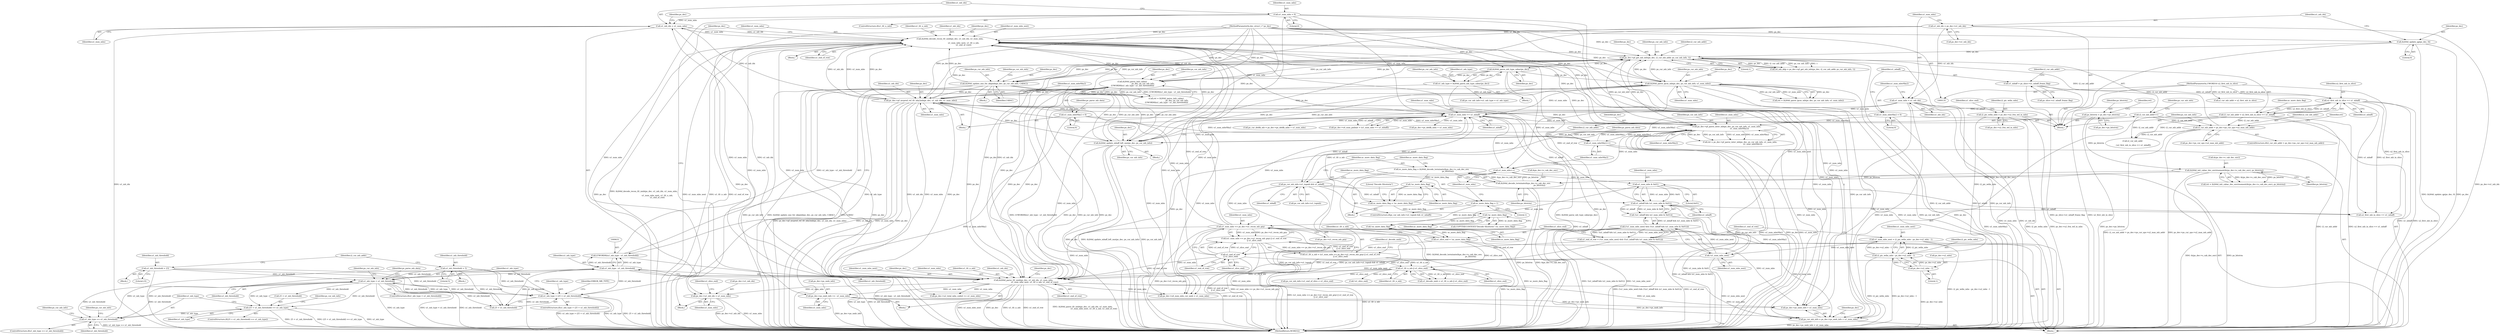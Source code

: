 digraph "0_Android_4a524d3a8ae9aa20c36430008e6bd429443f8f1d_2@pointer" {
"1000804" [label="(Call,ps_dec->u1_mb_idx = u1_num_mbs)"];
"1000798" [label="(Call,u1_num_mbs = 0)"];
"1000784" [label="(Call,ih264d_decode_recon_tfr_nmb(ps_dec, u1_mb_idx, u1_num_mbs,\n\n                                             u1_num_mbs_next, u1_tfr_n_mb,\n                                             u1_end_of_row))"];
"1000589" [label="(Call,ih264d_parse_ipcm_mb(ps_dec, ps_cur_mb_info, u1_num_mbs))"];
"1000503" [label="(Call,ih264d_parse_mb_type_cabac(ps_dec))"];
"1000367" [label="(Call,ps_dec->pf_get_mb_info(ps_dec, i2_cur_mb_addr, ps_cur_mb_info, 1))"];
"1000627" [label="(Call,ih264d_parse_imb_cabac(\n                                    ps_dec, ps_cur_mb_info,\n (UWORD8)(u1_mb_type - u1_mb_threshold)))"];
"1000136" [label="(MethodParameterIn,dec_struct_t * ps_dec)"];
"1000630" [label="(Call,(UWORD8)(u1_mb_type - u1_mb_threshold))"];
"1000632" [label="(Call,u1_mb_type - u1_mb_threshold)"];
"1000607" [label="(Call,u1_mb_type == u1_mb_threshold)"];
"1000574" [label="(Call,(25 + u1_mb_threshold) == u1_mb_type)"];
"1000519" [label="(Call,u1_mb_type < u1_mb_threshold)"];
"1000511" [label="(Call,u1_mb_type > (25 + u1_mb_threshold))"];
"1000501" [label="(Call,u1_mb_type = ih264d_parse_mb_type_cabac(ps_dec))"];
"1000217" [label="(Call,u1_mb_threshold = 23)"];
"1000203" [label="(Call,u1_mb_threshold = 5)"];
"1000476" [label="(Call,ih264d_update_nnz_for_skipmb(ps_dec, ps_cur_mb_info, CABAC))"];
"1000230" [label="(Call,ih264d_update_qp(ps_dec, 0))"];
"1000742" [label="(Call,ps_dec->pf_mvpred_ref_tfr_nby2mb(ps_dec, u1_mb_idx, u1_num_mbs))"];
"1000656" [label="(Call,ih264d_update_mbaff_left_nnz(ps_dec, ps_cur_mb_info))"];
"1000538" [label="(Call,ps_dec->pf_parse_inter_mb(ps_dec, ps_cur_mb_info, u1_num_mbs,\n                                          u1_num_mbsNby2))"];
"1000340" [label="(Call,u1_num_mbs >> u1_mbaff)"];
"1000238" [label="(Call,u1_num_mbs = u1_mb_idx)"];
"1000233" [label="(Call,u1_mb_idx = ps_dec->u1_mb_idx)"];
"1000721" [label="(Call,u1_num_mbs == ps_dec->u1_recon_mb_grp)"];
"1000688" [label="(Call,u1_num_mbs++)"];
"1000711" [label="(Call,u1_num_mbs & 0x01)"];
"1000770" [label="(Call,ih264d_parse_tfr_nmb(ps_dec, u1_mb_idx, u1_num_mbs,\n                                     u1_num_mbs_next, u1_tfr_n_mb, u1_end_of_row))"];
"1000801" [label="(Call,u1_mb_idx = u1_num_mbs)"];
"1000706" [label="(Call,!u1_num_mbs_next)"];
"1000694" [label="(Call,u1_num_mbs_next = i2_pic_wdin_mbs - ps_dec->u2_mbx - 1)"];
"1000696" [label="(Call,i2_pic_wdin_mbs - ps_dec->u2_mbx - 1)"];
"1000149" [label="(Call,i2_pic_wdin_mbs = ps_dec->u2_frm_wd_in_mbs)"];
"1000698" [label="(Call,ps_dec->u2_mbx - 1)"];
"1000731" [label="(Call,u1_tfr_n_mb || u1_slice_end)"];
"1000718" [label="(Call,u1_tfr_n_mb = (u1_num_mbs == ps_dec->u1_recon_mb_grp) || u1_end_of_row\n || u1_slice_end)"];
"1000720" [label="(Call,(u1_num_mbs == ps_dec->u1_recon_mb_grp) || u1_end_of_row\n || u1_slice_end)"];
"1000726" [label="(Call,u1_end_of_row\n || u1_slice_end)"];
"1000703" [label="(Call,u1_end_of_row = (!u1_num_mbs_next) && (!(u1_mbaff && (u1_num_mbs & 0x01))))"];
"1000705" [label="(Call,(!u1_num_mbs_next) && (!(u1_mbaff && (u1_num_mbs & 0x01))))"];
"1000708" [label="(Call,!(u1_mbaff && (u1_num_mbs & 0x01)))"];
"1000709" [label="(Call,u1_mbaff && (u1_num_mbs & 0x01))"];
"1000662" [label="(Call,ps_cur_mb_info->u1_topmb && u1_mbaff)"];
"1000714" [label="(Call,u1_slice_end = !uc_more_data_flag)"];
"1000716" [label="(Call,!uc_more_data_flag)"];
"1000667" [label="(Call,uc_more_data_flag = 1)"];
"1000686" [label="(Call,!uc_more_data_flag)"];
"1000680" [label="(Call,uc_more_data_flag = !uc_more_data_flag)"];
"1000682" [label="(Call,!uc_more_data_flag)"];
"1000672" [label="(Call,uc_more_data_flag = ih264d_decode_terminate(&ps_dec->s_cab_dec_env,\n                                                      ps_bitstrm))"];
"1000674" [label="(Call,ih264d_decode_terminate(&ps_dec->s_cab_dec_env,\n                                                      ps_bitstrm))"];
"1000276" [label="(Call,ih264d_init_cabac_dec_envirnoment(&(ps_dec->s_cab_dec_env), ps_bitstrm))"];
"1000178" [label="(Call,ps_bitstrm = ps_dec->ps_bitstrm)"];
"1000251" [label="(Call,u2_first_mb_in_slice << u1_mbaff)"];
"1000138" [label="(MethodParameterIn,UWORD16 u2_first_mb_in_slice)"];
"1000244" [label="(Call,u1_mbaff = ps_slice->u1_mbaff_frame_flag)"];
"1000746" [label="(Call,u1_num_mbsNby2 = 0)"];
"1000241" [label="(Call,u1_num_mbsNby2 = 0)"];
"1000690" [label="(Call,u1_num_mbsNby2++)"];
"1000307" [label="(Call,i2_cur_mb_addr > ps_dec->ps_cur_sps->u2_max_mb_addr)"];
"1000659" [label="(Call,i2_cur_mb_addr++)"];
"1000249" [label="(Call,i2_cur_mb_addr = u2_first_mb_in_slice << u1_mbaff)"];
"1000319" [label="(Call,ps_cur_mb_info = ps_dec->ps_nmb_info + u1_num_mbs)"];
"1000777" [label="(Call,ps_dec->ps_nmb_info +=  u1_num_mbs)"];
"1000779" [label="(Identifier,ps_dec)"];
"1000742" [label="(Call,ps_dec->pf_mvpred_ref_tfr_nby2mb(ps_dec, u1_mb_idx, u1_num_mbs))"];
"1000693" [label="(Identifier,ps_parse_mb_data)"];
"1000629" [label="(Identifier,ps_cur_mb_info)"];
"1000309" [label="(Call,ps_dec->ps_cur_sps->u2_max_mb_addr)"];
"1000681" [label="(Identifier,uc_more_data_flag)"];
"1000369" [label="(Identifier,i2_cur_mb_addr)"];
"1000255" [label="(Identifier,uc_more_data_flag)"];
"1000541" [label="(Identifier,u1_num_mbs)"];
"1000705" [label="(Call,(!u1_num_mbs_next) && (!(u1_mbaff && (u1_num_mbs & 0x01))))"];
"1000307" [label="(Call,i2_cur_mb_addr > ps_dec->ps_cur_sps->u2_max_mb_addr)"];
"1000277" [label="(Call,&(ps_dec->s_cab_dec_env))"];
"1000178" [label="(Call,ps_bitstrm = ps_dec->ps_bitstrm)"];
"1000246" [label="(Call,ps_slice->u1_mbaff_frame_flag)"];
"1000539" [label="(Identifier,ps_dec)"];
"1000697" [label="(Identifier,i2_pic_wdin_mbs)"];
"1000732" [label="(Identifier,u1_tfr_n_mb)"];
"1000728" [label="(Identifier,u1_slice_end)"];
"1000801" [label="(Call,u1_mb_idx = u1_num_mbs)"];
"1000156" [label="(Identifier,u1_slice_end)"];
"1000326" [label="(Call,ps_dec->u4_num_mbs_cur_nmb = u1_num_mbs)"];
"1000806" [label="(Identifier,ps_dec)"];
"1000709" [label="(Call,u1_mbaff && (u1_num_mbs & 0x01))"];
"1000151" [label="(Call,ps_dec->u2_frm_wd_in_mbs)"];
"1000239" [label="(Identifier,u1_num_mbs)"];
"1000252" [label="(Identifier,u2_first_mb_in_slice)"];
"1000503" [label="(Call,ih264d_parse_mb_type_cabac(ps_dec))"];
"1000745" [label="(Identifier,u1_num_mbs)"];
"1000711" [label="(Call,u1_num_mbs & 0x01)"];
"1000371" [label="(Literal,1)"];
"1000583" [label="(Identifier,ps_cur_mb_info)"];
"1000217" [label="(Call,u1_mb_threshold = 23)"];
"1000689" [label="(Identifier,u1_num_mbs)"];
"1000511" [label="(Call,u1_mb_type > (25 + u1_mb_threshold))"];
"1000702" [label="(Literal,1)"];
"1000139" [label="(Block,)"];
"1000343" [label="(Call,ps_cur_deblk_mb = ps_dec->ps_deblk_mbn + u1_num_mbs)"];
"1000714" [label="(Call,u1_slice_end = !uc_more_data_flag)"];
"1000368" [label="(Identifier,ps_dec)"];
"1000306" [label="(ControlStructure,if(i2_cur_mb_addr > ps_dec->ps_cur_sps->u2_max_mb_addr))"];
"1000774" [label="(Identifier,u1_num_mbs_next)"];
"1000367" [label="(Call,ps_dec->pf_get_mb_info(ps_dec, i2_cur_mb_addr, ps_cur_mb_info, 1))"];
"1000726" [label="(Call,u1_end_of_row\n || u1_slice_end)"];
"1000220" [label="(Call,i2_cur_mb_addr = u2_first_mb_in_slice)"];
"1000655" [label="(Block,)"];
"1000625" [label="(Call,ret = ih264d_parse_imb_cabac(\n                                    ps_dec, ps_cur_mb_info,\n (UWORD8)(u1_mb_type - u1_mb_threshold)))"];
"1000341" [label="(Identifier,u1_num_mbs)"];
"1000274" [label="(Call,ret = ih264d_init_cabac_dec_envirnoment(&(ps_dec->s_cab_dec_env), ps_bitstrm))"];
"1000746" [label="(Call,u1_num_mbsNby2 = 0)"];
"1000296" [label="(Block,)"];
"1000336" [label="(Call,ps_dec->u4_num_pmbair = (u1_num_mbs >> u1_mbaff))"];
"1000249" [label="(Call,i2_cur_mb_addr = u2_first_mb_in_slice << u1_mbaff)"];
"1000243" [label="(Literal,0)"];
"1000778" [label="(Call,ps_dec->ps_nmb_info)"];
"1000707" [label="(Identifier,u1_num_mbs_next)"];
"1000295" [label="(Identifier,u1_slice_end)"];
"1000723" [label="(Call,ps_dec->u1_recon_mb_grp)"];
"1000710" [label="(Identifier,u1_mbaff)"];
"1000685" [label="(Literal,\"Decode Sliceterm\")"];
"1000512" [label="(Identifier,u1_mb_type)"];
"1000632" [label="(Call,u1_mb_type - u1_mb_threshold)"];
"1000526" [label="(Identifier,ps_cur_mb_info)"];
"1000718" [label="(Call,u1_tfr_n_mb = (u1_num_mbs == ps_dec->u1_recon_mb_grp) || u1_end_of_row\n || u1_slice_end)"];
"1000785" [label="(Identifier,ps_dec)"];
"1000483" [label="(Identifier,ps_cur_mb_info)"];
"1000477" [label="(Identifier,ps_dec)"];
"1000628" [label="(Identifier,ps_dec)"];
"1000281" [label="(Identifier,ps_bitstrm)"];
"1000748" [label="(Literal,0)"];
"1000666" [label="(Identifier,u1_mbaff)"];
"1000657" [label="(Identifier,ps_dec)"];
"1000706" [label="(Call,!u1_num_mbs_next)"];
"1000771" [label="(Identifier,ps_dec)"];
"1000240" [label="(Identifier,u1_mb_idx)"];
"1000664" [label="(Identifier,ps_cur_mb_info)"];
"1000478" [label="(Identifier,ps_cur_mb_info)"];
"1000235" [label="(Call,ps_dec->u1_mb_idx)"];
"1000316" [label="(Identifier,ret)"];
"1000518" [label="(ControlStructure,if(u1_mb_type < u1_mb_threshold))"];
"1000536" [label="(Call,ret = ps_dec->pf_parse_inter_mb(ps_dec, ps_cur_mb_info, u1_num_mbs,\n                                          u1_num_mbsNby2))"];
"1000694" [label="(Call,u1_num_mbs_next = i2_pic_wdin_mbs - ps_dec->u2_mbx - 1)"];
"1000519" [label="(Call,u1_mb_type < u1_mb_threshold)"];
"1000231" [label="(Identifier,ps_dec)"];
"1000502" [label="(Identifier,u1_mb_type)"];
"1000520" [label="(Identifier,u1_mb_type)"];
"1000783" [label="(Block,)"];
"1000230" [label="(Call,ih264d_update_qp(ps_dec, 0))"];
"1000729" [label="(Call,u1_decode_nmb = u1_tfr_n_mb || u1_slice_end)"];
"1000587" [label="(Call,ret = ih264d_parse_ipcm_mb(ps_dec, ps_cur_mb_info, u1_num_mbs))"];
"1000784" [label="(Call,ih264d_decode_recon_tfr_nmb(ps_dec, u1_mb_idx, u1_num_mbs,\n\n                                             u1_num_mbs_next, u1_tfr_n_mb,\n                                             u1_end_of_row))"];
"1000613" [label="(Identifier,ps_cur_mb_info)"];
"1000690" [label="(Call,u1_num_mbsNby2++)"];
"1000769" [label="(Block,)"];
"1000696" [label="(Call,i2_pic_wdin_mbs - ps_dec->u2_mbx - 1)"];
"1000276" [label="(Call,ih264d_init_cabac_dec_envirnoment(&(ps_dec->s_cab_dec_env), ps_bitstrm))"];
"1000699" [label="(Call,ps_dec->u2_mbx)"];
"1000716" [label="(Call,!uc_more_data_flag)"];
"1000764" [label="(Block,)"];
"1000773" [label="(Identifier,u1_num_mbs)"];
"1000777" [label="(Call,ps_dec->ps_nmb_info +=  u1_num_mbs)"];
"1000796" [label="(ControlStructure,if(u1_tfr_n_mb))"];
"1000573" [label="(ControlStructure,if((25 + u1_mb_threshold) == u1_mb_type))"];
"1000589" [label="(Call,ih264d_parse_ipcm_mb(ps_dec, ps_cur_mb_info, u1_num_mbs))"];
"1000479" [label="(Identifier,CABAC)"];
"1000808" [label="(Identifier,u1_num_mbs)"];
"1000501" [label="(Call,u1_mb_type = ih264d_parse_mb_type_cabac(ps_dec))"];
"1000218" [label="(Identifier,u1_mb_threshold)"];
"1000731" [label="(Call,u1_tfr_n_mb || u1_slice_end)"];
"1000791" [label="(Call,ps_dec->u2_total_mbs_coded += u1_num_mbs)"];
"1000221" [label="(Identifier,i2_cur_mb_addr)"];
"1000185" [label="(Identifier,ret)"];
"1000805" [label="(Call,ps_dec->u1_mb_idx)"];
"1000658" [label="(Identifier,ps_cur_mb_info)"];
"1000708" [label="(Call,!(u1_mbaff && (u1_num_mbs & 0x01)))"];
"1000691" [label="(Identifier,u1_num_mbsNby2)"];
"1000630" [label="(Call,(UWORD8)(u1_mb_type - u1_mb_threshold))"];
"1000790" [label="(Identifier,u1_end_of_row)"];
"1000803" [label="(Identifier,u1_num_mbs)"];
"1000820" [label="(Call,i2_cur_mb_addr\n\n - (u2_first_mb_in_slice << u1_mbaff))"];
"1000733" [label="(Identifier,u1_slice_end)"];
"1000500" [label="(Block,)"];
"1000668" [label="(Identifier,uc_more_data_flag)"];
"1000205" [label="(Literal,5)"];
"1000193" [label="(Block,)"];
"1000591" [label="(Identifier,ps_cur_mb_info)"];
"1000574" [label="(Call,(25 + u1_mb_threshold) == u1_mb_type)"];
"1000319" [label="(Call,ps_cur_mb_info = ps_dec->ps_nmb_info + u1_num_mbs)"];
"1000540" [label="(Identifier,ps_cur_mb_info)"];
"1000507" [label="(Identifier,ps_cur_mb_info)"];
"1000219" [label="(Literal,23)"];
"1000734" [label="(Call,ps_cur_mb_info->u1_end_of_slice = u1_slice_end)"];
"1000609" [label="(Identifier,u1_mb_threshold)"];
"1000660" [label="(Identifier,i2_cur_mb_addr)"];
"1000802" [label="(Identifier,u1_mb_idx)"];
"1000747" [label="(Identifier,u1_num_mbsNby2)"];
"1000669" [label="(Literal,1)"];
"1000149" [label="(Call,i2_pic_wdin_mbs = ps_dec->u2_frm_wd_in_mbs)"];
"1000138" [label="(MethodParameterIn,UWORD16 u2_first_mb_in_slice)"];
"1000606" [label="(ControlStructure,if(u1_mb_type == u1_mb_threshold))"];
"1000505" [label="(Call,ps_cur_mb_info->u1_mb_type = u1_mb_type)"];
"1000720" [label="(Call,(u1_num_mbs == ps_dec->u1_recon_mb_grp) || u1_end_of_row\n || u1_slice_end)"];
"1000799" [label="(Identifier,u1_num_mbs)"];
"1000241" [label="(Call,u1_num_mbsNby2 = 0)"];
"1000712" [label="(Identifier,u1_num_mbs)"];
"1000793" [label="(Identifier,ps_dec)"];
"1000476" [label="(Call,ih264d_update_nnz_for_skipmb(ps_dec, ps_cur_mb_info, CABAC))"];
"1000695" [label="(Identifier,u1_num_mbs_next)"];
"1000788" [label="(Identifier,u1_num_mbs_next)"];
"1000233" [label="(Call,u1_mb_idx = ps_dec->u1_mb_idx)"];
"1000800" [label="(Literal,0)"];
"1000684" [label="(Call,COPYTHECONTEXT(\"Decode Sliceterm\",!uc_more_data_flag))"];
"1000721" [label="(Call,u1_num_mbs == ps_dec->u1_recon_mb_grp)"];
"1000253" [label="(Identifier,u1_mbaff)"];
"1000674" [label="(Call,ih264d_decode_terminate(&ps_dec->s_cab_dec_env,\n                                                      ps_bitstrm))"];
"1000250" [label="(Identifier,i2_cur_mb_addr)"];
"1000633" [label="(Identifier,u1_mb_type)"];
"1000704" [label="(Identifier,u1_end_of_row)"];
"1000659" [label="(Call,i2_cur_mb_addr++)"];
"1000517" [label="(Identifier,ERROR_MB_TYPE)"];
"1000675" [label="(Call,&ps_dec->s_cab_dec_env)"];
"1000245" [label="(Identifier,u1_mbaff)"];
"1000607" [label="(Call,u1_mb_type == u1_mb_threshold)"];
"1000673" [label="(Identifier,uc_more_data_flag)"];
"1000538" [label="(Call,ps_dec->pf_parse_inter_mb(ps_dec, ps_cur_mb_info, u1_num_mbs,\n                                          u1_num_mbsNby2))"];
"1000308" [label="(Identifier,i2_cur_mb_addr)"];
"1000822" [label="(Call,u2_first_mb_in_slice << u1_mbaff)"];
"1000328" [label="(Identifier,ps_dec)"];
"1000667" [label="(Call,uc_more_data_flag = 1)"];
"1000627" [label="(Call,ih264d_parse_imb_cabac(\n                                    ps_dec, ps_cur_mb_info,\n (UWORD8)(u1_mb_type - u1_mb_threshold)))"];
"1000232" [label="(Literal,0)"];
"1000294" [label="(Call,!u1_slice_end)"];
"1000686" [label="(Call,!uc_more_data_flag)"];
"1000787" [label="(Identifier,u1_num_mbs)"];
"1000688" [label="(Call,u1_num_mbs++)"];
"1000698" [label="(Call,ps_dec->u2_mbx - 1)"];
"1000717" [label="(Identifier,uc_more_data_flag)"];
"1000744" [label="(Identifier,u1_mb_idx)"];
"1000592" [label="(Identifier,u1_num_mbs)"];
"1000789" [label="(Identifier,u1_tfr_n_mb)"];
"1000722" [label="(Identifier,u1_num_mbs)"];
"1000727" [label="(Identifier,u1_end_of_row)"];
"1000661" [label="(ControlStructure,if(ps_cur_mb_info->u1_topmb && u1_mbaff))"];
"1000827" [label="(MethodReturn,WORD32)"];
"1000683" [label="(Identifier,uc_more_data_flag)"];
"1000770" [label="(Call,ih264d_parse_tfr_nmb(ps_dec, u1_mb_idx, u1_num_mbs,\n                                     u1_num_mbs_next, u1_tfr_n_mb, u1_end_of_row))"];
"1000662" [label="(Call,ps_cur_mb_info->u1_topmb && u1_mbaff)"];
"1000504" [label="(Identifier,ps_dec)"];
"1000713" [label="(Literal,0x01)"];
"1000776" [label="(Identifier,u1_end_of_row)"];
"1000775" [label="(Identifier,u1_tfr_n_mb)"];
"1000679" [label="(Identifier,ps_bitstrm)"];
"1000401" [label="(Block,)"];
"1000751" [label="(Identifier,ps_parse_mb_data)"];
"1000682" [label="(Call,!uc_more_data_flag)"];
"1000743" [label="(Identifier,ps_dec)"];
"1000565" [label="(Identifier,ps_parse_mb_data)"];
"1000234" [label="(Identifier,u1_mb_idx)"];
"1000786" [label="(Identifier,u1_mb_idx)"];
"1000621" [label="(Identifier,ps_cur_mb_info)"];
"1000150" [label="(Identifier,i2_pic_wdin_mbs)"];
"1000578" [label="(Identifier,u1_mb_type)"];
"1000663" [label="(Call,ps_cur_mb_info->u1_topmb)"];
"1000590" [label="(Identifier,ps_dec)"];
"1000370" [label="(Identifier,ps_cur_mb_info)"];
"1000238" [label="(Call,u1_num_mbs = u1_mb_idx)"];
"1000179" [label="(Identifier,ps_bitstrm)"];
"1000680" [label="(Call,uc_more_data_flag = !uc_more_data_flag)"];
"1000656" [label="(Call,ih264d_update_mbaff_left_nnz(ps_dec, ps_cur_mb_info))"];
"1000340" [label="(Call,u1_num_mbs >> u1_mbaff)"];
"1000608" [label="(Identifier,u1_mb_type)"];
"1000798" [label="(Call,u1_num_mbs = 0)"];
"1000513" [label="(Call,25 + u1_mb_threshold)"];
"1000575" [label="(Call,25 + u1_mb_threshold)"];
"1000542" [label="(Identifier,u1_num_mbsNby2)"];
"1000251" [label="(Call,u2_first_mb_in_slice << u1_mbaff)"];
"1000715" [label="(Identifier,u1_slice_end)"];
"1000242" [label="(Identifier,u1_num_mbsNby2)"];
"1000703" [label="(Call,u1_end_of_row = (!u1_num_mbs_next) && (!(u1_mbaff && (u1_num_mbs & 0x01))))"];
"1000687" [label="(Identifier,uc_more_data_flag)"];
"1000634" [label="(Identifier,u1_mb_threshold)"];
"1000741" [label="(Block,)"];
"1000521" [label="(Identifier,u1_mb_threshold)"];
"1000781" [label="(Identifier,u1_num_mbs)"];
"1000244" [label="(Call,u1_mbaff = ps_slice->u1_mbaff_frame_flag)"];
"1000136" [label="(MethodParameterIn,dec_struct_t * ps_dec)"];
"1000804" [label="(Call,ps_dec->u1_mb_idx = u1_num_mbs)"];
"1000345" [label="(Call,ps_dec->ps_deblk_mbn + u1_num_mbs)"];
"1000180" [label="(Call,ps_dec->ps_bitstrm)"];
"1000320" [label="(Identifier,ps_cur_mb_info)"];
"1000321" [label="(Call,ps_dec->ps_nmb_info + u1_num_mbs)"];
"1000671" [label="(Block,)"];
"1000730" [label="(Identifier,u1_decode_nmb)"];
"1000719" [label="(Identifier,u1_tfr_n_mb)"];
"1000510" [label="(ControlStructure,if(u1_mb_type > (25 + u1_mb_threshold)))"];
"1000207" [label="(Block,)"];
"1000772" [label="(Identifier,u1_mb_idx)"];
"1000203" [label="(Call,u1_mb_threshold = 5)"];
"1000204" [label="(Identifier,u1_mb_threshold)"];
"1000365" [label="(Call,u4_mb_skip = ps_dec->pf_get_mb_info(ps_dec, i2_cur_mb_addr, ps_cur_mb_info, 1))"];
"1000342" [label="(Identifier,u1_mbaff)"];
"1000672" [label="(Call,uc_more_data_flag = ih264d_decode_terminate(&ps_dec->s_cab_dec_env,\n                                                      ps_bitstrm))"];
"1000804" -> "1000764"  [label="AST: "];
"1000804" -> "1000808"  [label="CFG: "];
"1000805" -> "1000804"  [label="AST: "];
"1000808" -> "1000804"  [label="AST: "];
"1000295" -> "1000804"  [label="CFG: "];
"1000804" -> "1000827"  [label="DDG: ps_dec->u1_mb_idx"];
"1000804" -> "1000827"  [label="DDG: u1_num_mbs"];
"1000798" -> "1000804"  [label="DDG: u1_num_mbs"];
"1000784" -> "1000804"  [label="DDG: u1_num_mbs"];
"1000770" -> "1000804"  [label="DDG: u1_num_mbs"];
"1000798" -> "1000796"  [label="AST: "];
"1000798" -> "1000800"  [label="CFG: "];
"1000799" -> "1000798"  [label="AST: "];
"1000800" -> "1000798"  [label="AST: "];
"1000802" -> "1000798"  [label="CFG: "];
"1000798" -> "1000319"  [label="DDG: u1_num_mbs"];
"1000798" -> "1000321"  [label="DDG: u1_num_mbs"];
"1000798" -> "1000326"  [label="DDG: u1_num_mbs"];
"1000798" -> "1000340"  [label="DDG: u1_num_mbs"];
"1000798" -> "1000801"  [label="DDG: u1_num_mbs"];
"1000784" -> "1000783"  [label="AST: "];
"1000784" -> "1000790"  [label="CFG: "];
"1000785" -> "1000784"  [label="AST: "];
"1000786" -> "1000784"  [label="AST: "];
"1000787" -> "1000784"  [label="AST: "];
"1000788" -> "1000784"  [label="AST: "];
"1000789" -> "1000784"  [label="AST: "];
"1000790" -> "1000784"  [label="AST: "];
"1000793" -> "1000784"  [label="CFG: "];
"1000784" -> "1000827"  [label="DDG: ps_dec"];
"1000784" -> "1000827"  [label="DDG: u1_tfr_n_mb"];
"1000784" -> "1000827"  [label="DDG: u1_num_mbs_next"];
"1000784" -> "1000827"  [label="DDG: u1_end_of_row"];
"1000784" -> "1000827"  [label="DDG: ih264d_decode_recon_tfr_nmb(ps_dec, u1_mb_idx, u1_num_mbs,\n\n                                             u1_num_mbs_next, u1_tfr_n_mb,\n                                             u1_end_of_row)"];
"1000784" -> "1000319"  [label="DDG: u1_num_mbs"];
"1000784" -> "1000321"  [label="DDG: u1_num_mbs"];
"1000784" -> "1000326"  [label="DDG: u1_num_mbs"];
"1000784" -> "1000340"  [label="DDG: u1_num_mbs"];
"1000784" -> "1000367"  [label="DDG: ps_dec"];
"1000589" -> "1000784"  [label="DDG: ps_dec"];
"1000627" -> "1000784"  [label="DDG: ps_dec"];
"1000476" -> "1000784"  [label="DDG: ps_dec"];
"1000742" -> "1000784"  [label="DDG: ps_dec"];
"1000742" -> "1000784"  [label="DDG: u1_mb_idx"];
"1000742" -> "1000784"  [label="DDG: u1_num_mbs"];
"1000656" -> "1000784"  [label="DDG: ps_dec"];
"1000538" -> "1000784"  [label="DDG: ps_dec"];
"1000136" -> "1000784"  [label="DDG: ps_dec"];
"1000801" -> "1000784"  [label="DDG: u1_mb_idx"];
"1000233" -> "1000784"  [label="DDG: u1_mb_idx"];
"1000721" -> "1000784"  [label="DDG: u1_num_mbs"];
"1000706" -> "1000784"  [label="DDG: u1_num_mbs_next"];
"1000731" -> "1000784"  [label="DDG: u1_tfr_n_mb"];
"1000726" -> "1000784"  [label="DDG: u1_end_of_row"];
"1000703" -> "1000784"  [label="DDG: u1_end_of_row"];
"1000784" -> "1000791"  [label="DDG: u1_num_mbs"];
"1000784" -> "1000801"  [label="DDG: u1_num_mbs"];
"1000589" -> "1000587"  [label="AST: "];
"1000589" -> "1000592"  [label="CFG: "];
"1000590" -> "1000589"  [label="AST: "];
"1000591" -> "1000589"  [label="AST: "];
"1000592" -> "1000589"  [label="AST: "];
"1000587" -> "1000589"  [label="CFG: "];
"1000589" -> "1000827"  [label="DDG: ps_dec"];
"1000589" -> "1000827"  [label="DDG: u1_num_mbs"];
"1000589" -> "1000827"  [label="DDG: ps_cur_mb_info"];
"1000589" -> "1000367"  [label="DDG: ps_dec"];
"1000589" -> "1000587"  [label="DDG: ps_dec"];
"1000589" -> "1000587"  [label="DDG: ps_cur_mb_info"];
"1000589" -> "1000587"  [label="DDG: u1_num_mbs"];
"1000503" -> "1000589"  [label="DDG: ps_dec"];
"1000136" -> "1000589"  [label="DDG: ps_dec"];
"1000367" -> "1000589"  [label="DDG: ps_cur_mb_info"];
"1000340" -> "1000589"  [label="DDG: u1_num_mbs"];
"1000589" -> "1000656"  [label="DDG: ps_dec"];
"1000589" -> "1000656"  [label="DDG: ps_cur_mb_info"];
"1000589" -> "1000688"  [label="DDG: u1_num_mbs"];
"1000589" -> "1000742"  [label="DDG: ps_dec"];
"1000589" -> "1000770"  [label="DDG: ps_dec"];
"1000503" -> "1000501"  [label="AST: "];
"1000503" -> "1000504"  [label="CFG: "];
"1000504" -> "1000503"  [label="AST: "];
"1000501" -> "1000503"  [label="CFG: "];
"1000503" -> "1000827"  [label="DDG: ps_dec"];
"1000503" -> "1000501"  [label="DDG: ps_dec"];
"1000367" -> "1000503"  [label="DDG: ps_dec"];
"1000136" -> "1000503"  [label="DDG: ps_dec"];
"1000503" -> "1000538"  [label="DDG: ps_dec"];
"1000503" -> "1000627"  [label="DDG: ps_dec"];
"1000367" -> "1000365"  [label="AST: "];
"1000367" -> "1000371"  [label="CFG: "];
"1000368" -> "1000367"  [label="AST: "];
"1000369" -> "1000367"  [label="AST: "];
"1000370" -> "1000367"  [label="AST: "];
"1000371" -> "1000367"  [label="AST: "];
"1000365" -> "1000367"  [label="CFG: "];
"1000367" -> "1000827"  [label="DDG: i2_cur_mb_addr"];
"1000367" -> "1000827"  [label="DDG: ps_cur_mb_info"];
"1000367" -> "1000365"  [label="DDG: ps_dec"];
"1000367" -> "1000365"  [label="DDG: i2_cur_mb_addr"];
"1000367" -> "1000365"  [label="DDG: ps_cur_mb_info"];
"1000367" -> "1000365"  [label="DDG: 1"];
"1000627" -> "1000367"  [label="DDG: ps_dec"];
"1000476" -> "1000367"  [label="DDG: ps_dec"];
"1000230" -> "1000367"  [label="DDG: ps_dec"];
"1000742" -> "1000367"  [label="DDG: ps_dec"];
"1000770" -> "1000367"  [label="DDG: ps_dec"];
"1000656" -> "1000367"  [label="DDG: ps_dec"];
"1000538" -> "1000367"  [label="DDG: ps_dec"];
"1000136" -> "1000367"  [label="DDG: ps_dec"];
"1000307" -> "1000367"  [label="DDG: i2_cur_mb_addr"];
"1000319" -> "1000367"  [label="DDG: ps_cur_mb_info"];
"1000367" -> "1000476"  [label="DDG: ps_dec"];
"1000367" -> "1000476"  [label="DDG: ps_cur_mb_info"];
"1000367" -> "1000538"  [label="DDG: ps_cur_mb_info"];
"1000367" -> "1000627"  [label="DDG: ps_cur_mb_info"];
"1000367" -> "1000659"  [label="DDG: i2_cur_mb_addr"];
"1000627" -> "1000625"  [label="AST: "];
"1000627" -> "1000630"  [label="CFG: "];
"1000628" -> "1000627"  [label="AST: "];
"1000629" -> "1000627"  [label="AST: "];
"1000630" -> "1000627"  [label="AST: "];
"1000625" -> "1000627"  [label="CFG: "];
"1000627" -> "1000827"  [label="DDG: (UWORD8)(u1_mb_type - u1_mb_threshold)"];
"1000627" -> "1000827"  [label="DDG: ps_cur_mb_info"];
"1000627" -> "1000827"  [label="DDG: ps_dec"];
"1000627" -> "1000625"  [label="DDG: ps_dec"];
"1000627" -> "1000625"  [label="DDG: ps_cur_mb_info"];
"1000627" -> "1000625"  [label="DDG: (UWORD8)(u1_mb_type - u1_mb_threshold)"];
"1000136" -> "1000627"  [label="DDG: ps_dec"];
"1000630" -> "1000627"  [label="DDG: u1_mb_type - u1_mb_threshold"];
"1000627" -> "1000656"  [label="DDG: ps_dec"];
"1000627" -> "1000656"  [label="DDG: ps_cur_mb_info"];
"1000627" -> "1000742"  [label="DDG: ps_dec"];
"1000627" -> "1000770"  [label="DDG: ps_dec"];
"1000136" -> "1000135"  [label="AST: "];
"1000136" -> "1000827"  [label="DDG: ps_dec"];
"1000136" -> "1000230"  [label="DDG: ps_dec"];
"1000136" -> "1000476"  [label="DDG: ps_dec"];
"1000136" -> "1000538"  [label="DDG: ps_dec"];
"1000136" -> "1000656"  [label="DDG: ps_dec"];
"1000136" -> "1000742"  [label="DDG: ps_dec"];
"1000136" -> "1000770"  [label="DDG: ps_dec"];
"1000630" -> "1000632"  [label="CFG: "];
"1000631" -> "1000630"  [label="AST: "];
"1000632" -> "1000630"  [label="AST: "];
"1000630" -> "1000827"  [label="DDG: u1_mb_type - u1_mb_threshold"];
"1000632" -> "1000630"  [label="DDG: u1_mb_type"];
"1000632" -> "1000630"  [label="DDG: u1_mb_threshold"];
"1000632" -> "1000634"  [label="CFG: "];
"1000633" -> "1000632"  [label="AST: "];
"1000634" -> "1000632"  [label="AST: "];
"1000632" -> "1000827"  [label="DDG: u1_mb_type"];
"1000632" -> "1000827"  [label="DDG: u1_mb_threshold"];
"1000632" -> "1000511"  [label="DDG: u1_mb_threshold"];
"1000632" -> "1000513"  [label="DDG: u1_mb_threshold"];
"1000632" -> "1000519"  [label="DDG: u1_mb_threshold"];
"1000607" -> "1000632"  [label="DDG: u1_mb_type"];
"1000607" -> "1000632"  [label="DDG: u1_mb_threshold"];
"1000607" -> "1000606"  [label="AST: "];
"1000607" -> "1000609"  [label="CFG: "];
"1000608" -> "1000607"  [label="AST: "];
"1000609" -> "1000607"  [label="AST: "];
"1000613" -> "1000607"  [label="CFG: "];
"1000621" -> "1000607"  [label="CFG: "];
"1000607" -> "1000827"  [label="DDG: u1_mb_type == u1_mb_threshold"];
"1000574" -> "1000607"  [label="DDG: u1_mb_type"];
"1000519" -> "1000607"  [label="DDG: u1_mb_threshold"];
"1000574" -> "1000573"  [label="AST: "];
"1000574" -> "1000578"  [label="CFG: "];
"1000575" -> "1000574"  [label="AST: "];
"1000578" -> "1000574"  [label="AST: "];
"1000583" -> "1000574"  [label="CFG: "];
"1000608" -> "1000574"  [label="CFG: "];
"1000574" -> "1000827"  [label="DDG: 25 + u1_mb_threshold"];
"1000574" -> "1000827"  [label="DDG: (25 + u1_mb_threshold) == u1_mb_type"];
"1000574" -> "1000827"  [label="DDG: u1_mb_type"];
"1000519" -> "1000574"  [label="DDG: u1_mb_threshold"];
"1000519" -> "1000574"  [label="DDG: u1_mb_type"];
"1000519" -> "1000518"  [label="AST: "];
"1000519" -> "1000521"  [label="CFG: "];
"1000520" -> "1000519"  [label="AST: "];
"1000521" -> "1000519"  [label="AST: "];
"1000526" -> "1000519"  [label="CFG: "];
"1000565" -> "1000519"  [label="CFG: "];
"1000519" -> "1000827"  [label="DDG: u1_mb_type"];
"1000519" -> "1000827"  [label="DDG: u1_mb_type < u1_mb_threshold"];
"1000519" -> "1000827"  [label="DDG: u1_mb_threshold"];
"1000519" -> "1000511"  [label="DDG: u1_mb_threshold"];
"1000519" -> "1000513"  [label="DDG: u1_mb_threshold"];
"1000511" -> "1000519"  [label="DDG: u1_mb_type"];
"1000217" -> "1000519"  [label="DDG: u1_mb_threshold"];
"1000203" -> "1000519"  [label="DDG: u1_mb_threshold"];
"1000519" -> "1000575"  [label="DDG: u1_mb_threshold"];
"1000511" -> "1000510"  [label="AST: "];
"1000511" -> "1000513"  [label="CFG: "];
"1000512" -> "1000511"  [label="AST: "];
"1000513" -> "1000511"  [label="AST: "];
"1000517" -> "1000511"  [label="CFG: "];
"1000520" -> "1000511"  [label="CFG: "];
"1000511" -> "1000827"  [label="DDG: 25 + u1_mb_threshold"];
"1000511" -> "1000827"  [label="DDG: u1_mb_type > (25 + u1_mb_threshold)"];
"1000511" -> "1000827"  [label="DDG: u1_mb_type"];
"1000501" -> "1000511"  [label="DDG: u1_mb_type"];
"1000217" -> "1000511"  [label="DDG: u1_mb_threshold"];
"1000203" -> "1000511"  [label="DDG: u1_mb_threshold"];
"1000501" -> "1000500"  [label="AST: "];
"1000502" -> "1000501"  [label="AST: "];
"1000507" -> "1000501"  [label="CFG: "];
"1000501" -> "1000827"  [label="DDG: ih264d_parse_mb_type_cabac(ps_dec)"];
"1000501" -> "1000505"  [label="DDG: u1_mb_type"];
"1000217" -> "1000207"  [label="AST: "];
"1000217" -> "1000219"  [label="CFG: "];
"1000218" -> "1000217"  [label="AST: "];
"1000219" -> "1000217"  [label="AST: "];
"1000221" -> "1000217"  [label="CFG: "];
"1000217" -> "1000827"  [label="DDG: u1_mb_threshold"];
"1000217" -> "1000513"  [label="DDG: u1_mb_threshold"];
"1000203" -> "1000193"  [label="AST: "];
"1000203" -> "1000205"  [label="CFG: "];
"1000204" -> "1000203"  [label="AST: "];
"1000205" -> "1000203"  [label="AST: "];
"1000221" -> "1000203"  [label="CFG: "];
"1000203" -> "1000827"  [label="DDG: u1_mb_threshold"];
"1000203" -> "1000513"  [label="DDG: u1_mb_threshold"];
"1000476" -> "1000401"  [label="AST: "];
"1000476" -> "1000479"  [label="CFG: "];
"1000477" -> "1000476"  [label="AST: "];
"1000478" -> "1000476"  [label="AST: "];
"1000479" -> "1000476"  [label="AST: "];
"1000483" -> "1000476"  [label="CFG: "];
"1000476" -> "1000827"  [label="DDG: ih264d_update_nnz_for_skipmb(ps_dec, ps_cur_mb_info, CABAC)"];
"1000476" -> "1000827"  [label="DDG: CABAC"];
"1000476" -> "1000827"  [label="DDG: ps_dec"];
"1000476" -> "1000827"  [label="DDG: ps_cur_mb_info"];
"1000476" -> "1000656"  [label="DDG: ps_dec"];
"1000476" -> "1000656"  [label="DDG: ps_cur_mb_info"];
"1000476" -> "1000742"  [label="DDG: ps_dec"];
"1000476" -> "1000770"  [label="DDG: ps_dec"];
"1000230" -> "1000139"  [label="AST: "];
"1000230" -> "1000232"  [label="CFG: "];
"1000231" -> "1000230"  [label="AST: "];
"1000232" -> "1000230"  [label="AST: "];
"1000234" -> "1000230"  [label="CFG: "];
"1000230" -> "1000827"  [label="DDG: ps_dec"];
"1000230" -> "1000827"  [label="DDG: ih264d_update_qp(ps_dec, 0)"];
"1000742" -> "1000741"  [label="AST: "];
"1000742" -> "1000745"  [label="CFG: "];
"1000743" -> "1000742"  [label="AST: "];
"1000744" -> "1000742"  [label="AST: "];
"1000745" -> "1000742"  [label="AST: "];
"1000747" -> "1000742"  [label="CFG: "];
"1000742" -> "1000827"  [label="DDG: ps_dec->pf_mvpred_ref_tfr_nby2mb(ps_dec, u1_mb_idx, u1_num_mbs)"];
"1000742" -> "1000827"  [label="DDG: u1_mb_idx"];
"1000742" -> "1000827"  [label="DDG: u1_num_mbs"];
"1000742" -> "1000827"  [label="DDG: ps_dec"];
"1000742" -> "1000319"  [label="DDG: u1_num_mbs"];
"1000742" -> "1000321"  [label="DDG: u1_num_mbs"];
"1000742" -> "1000326"  [label="DDG: u1_num_mbs"];
"1000742" -> "1000340"  [label="DDG: u1_num_mbs"];
"1000656" -> "1000742"  [label="DDG: ps_dec"];
"1000538" -> "1000742"  [label="DDG: ps_dec"];
"1000801" -> "1000742"  [label="DDG: u1_mb_idx"];
"1000233" -> "1000742"  [label="DDG: u1_mb_idx"];
"1000721" -> "1000742"  [label="DDG: u1_num_mbs"];
"1000742" -> "1000770"  [label="DDG: ps_dec"];
"1000742" -> "1000770"  [label="DDG: u1_mb_idx"];
"1000742" -> "1000770"  [label="DDG: u1_num_mbs"];
"1000656" -> "1000655"  [label="AST: "];
"1000656" -> "1000658"  [label="CFG: "];
"1000657" -> "1000656"  [label="AST: "];
"1000658" -> "1000656"  [label="AST: "];
"1000660" -> "1000656"  [label="CFG: "];
"1000656" -> "1000827"  [label="DDG: ih264d_update_mbaff_left_nnz(ps_dec, ps_cur_mb_info)"];
"1000656" -> "1000827"  [label="DDG: ps_cur_mb_info"];
"1000656" -> "1000827"  [label="DDG: ps_dec"];
"1000538" -> "1000656"  [label="DDG: ps_dec"];
"1000538" -> "1000656"  [label="DDG: ps_cur_mb_info"];
"1000656" -> "1000770"  [label="DDG: ps_dec"];
"1000538" -> "1000536"  [label="AST: "];
"1000538" -> "1000542"  [label="CFG: "];
"1000539" -> "1000538"  [label="AST: "];
"1000540" -> "1000538"  [label="AST: "];
"1000541" -> "1000538"  [label="AST: "];
"1000542" -> "1000538"  [label="AST: "];
"1000536" -> "1000538"  [label="CFG: "];
"1000538" -> "1000827"  [label="DDG: ps_cur_mb_info"];
"1000538" -> "1000827"  [label="DDG: u1_num_mbsNby2"];
"1000538" -> "1000827"  [label="DDG: ps_dec"];
"1000538" -> "1000827"  [label="DDG: u1_num_mbs"];
"1000538" -> "1000536"  [label="DDG: ps_dec"];
"1000538" -> "1000536"  [label="DDG: ps_cur_mb_info"];
"1000538" -> "1000536"  [label="DDG: u1_num_mbs"];
"1000538" -> "1000536"  [label="DDG: u1_num_mbsNby2"];
"1000340" -> "1000538"  [label="DDG: u1_num_mbs"];
"1000746" -> "1000538"  [label="DDG: u1_num_mbsNby2"];
"1000241" -> "1000538"  [label="DDG: u1_num_mbsNby2"];
"1000690" -> "1000538"  [label="DDG: u1_num_mbsNby2"];
"1000538" -> "1000688"  [label="DDG: u1_num_mbs"];
"1000538" -> "1000690"  [label="DDG: u1_num_mbsNby2"];
"1000538" -> "1000770"  [label="DDG: ps_dec"];
"1000340" -> "1000336"  [label="AST: "];
"1000340" -> "1000342"  [label="CFG: "];
"1000341" -> "1000340"  [label="AST: "];
"1000342" -> "1000340"  [label="AST: "];
"1000336" -> "1000340"  [label="CFG: "];
"1000340" -> "1000827"  [label="DDG: u1_mbaff"];
"1000340" -> "1000336"  [label="DDG: u1_num_mbs"];
"1000340" -> "1000336"  [label="DDG: u1_mbaff"];
"1000238" -> "1000340"  [label="DDG: u1_num_mbs"];
"1000721" -> "1000340"  [label="DDG: u1_num_mbs"];
"1000770" -> "1000340"  [label="DDG: u1_num_mbs"];
"1000251" -> "1000340"  [label="DDG: u1_mbaff"];
"1000709" -> "1000340"  [label="DDG: u1_mbaff"];
"1000662" -> "1000340"  [label="DDG: u1_mbaff"];
"1000340" -> "1000343"  [label="DDG: u1_num_mbs"];
"1000340" -> "1000345"  [label="DDG: u1_num_mbs"];
"1000340" -> "1000662"  [label="DDG: u1_mbaff"];
"1000340" -> "1000688"  [label="DDG: u1_num_mbs"];
"1000238" -> "1000139"  [label="AST: "];
"1000238" -> "1000240"  [label="CFG: "];
"1000239" -> "1000238"  [label="AST: "];
"1000240" -> "1000238"  [label="AST: "];
"1000242" -> "1000238"  [label="CFG: "];
"1000238" -> "1000827"  [label="DDG: u1_num_mbs"];
"1000238" -> "1000827"  [label="DDG: u1_mb_idx"];
"1000233" -> "1000238"  [label="DDG: u1_mb_idx"];
"1000238" -> "1000319"  [label="DDG: u1_num_mbs"];
"1000238" -> "1000321"  [label="DDG: u1_num_mbs"];
"1000238" -> "1000326"  [label="DDG: u1_num_mbs"];
"1000233" -> "1000139"  [label="AST: "];
"1000233" -> "1000235"  [label="CFG: "];
"1000234" -> "1000233"  [label="AST: "];
"1000235" -> "1000233"  [label="AST: "];
"1000239" -> "1000233"  [label="CFG: "];
"1000233" -> "1000827"  [label="DDG: ps_dec->u1_mb_idx"];
"1000233" -> "1000770"  [label="DDG: u1_mb_idx"];
"1000721" -> "1000720"  [label="AST: "];
"1000721" -> "1000723"  [label="CFG: "];
"1000722" -> "1000721"  [label="AST: "];
"1000723" -> "1000721"  [label="AST: "];
"1000727" -> "1000721"  [label="CFG: "];
"1000720" -> "1000721"  [label="CFG: "];
"1000721" -> "1000827"  [label="DDG: u1_num_mbs"];
"1000721" -> "1000827"  [label="DDG: ps_dec->u1_recon_mb_grp"];
"1000721" -> "1000319"  [label="DDG: u1_num_mbs"];
"1000721" -> "1000321"  [label="DDG: u1_num_mbs"];
"1000721" -> "1000326"  [label="DDG: u1_num_mbs"];
"1000721" -> "1000720"  [label="DDG: u1_num_mbs"];
"1000721" -> "1000720"  [label="DDG: ps_dec->u1_recon_mb_grp"];
"1000688" -> "1000721"  [label="DDG: u1_num_mbs"];
"1000711" -> "1000721"  [label="DDG: u1_num_mbs"];
"1000721" -> "1000770"  [label="DDG: u1_num_mbs"];
"1000688" -> "1000296"  [label="AST: "];
"1000688" -> "1000689"  [label="CFG: "];
"1000689" -> "1000688"  [label="AST: "];
"1000691" -> "1000688"  [label="CFG: "];
"1000688" -> "1000711"  [label="DDG: u1_num_mbs"];
"1000711" -> "1000709"  [label="AST: "];
"1000711" -> "1000713"  [label="CFG: "];
"1000712" -> "1000711"  [label="AST: "];
"1000713" -> "1000711"  [label="AST: "];
"1000709" -> "1000711"  [label="CFG: "];
"1000711" -> "1000709"  [label="DDG: u1_num_mbs"];
"1000711" -> "1000709"  [label="DDG: 0x01"];
"1000770" -> "1000769"  [label="AST: "];
"1000770" -> "1000776"  [label="CFG: "];
"1000771" -> "1000770"  [label="AST: "];
"1000772" -> "1000770"  [label="AST: "];
"1000773" -> "1000770"  [label="AST: "];
"1000774" -> "1000770"  [label="AST: "];
"1000775" -> "1000770"  [label="AST: "];
"1000776" -> "1000770"  [label="AST: "];
"1000779" -> "1000770"  [label="CFG: "];
"1000770" -> "1000827"  [label="DDG: u1_end_of_row"];
"1000770" -> "1000827"  [label="DDG: ih264d_parse_tfr_nmb(ps_dec, u1_mb_idx, u1_num_mbs,\n                                     u1_num_mbs_next, u1_tfr_n_mb, u1_end_of_row)"];
"1000770" -> "1000827"  [label="DDG: u1_num_mbs_next"];
"1000770" -> "1000827"  [label="DDG: ps_dec"];
"1000770" -> "1000827"  [label="DDG: u1_tfr_n_mb"];
"1000770" -> "1000319"  [label="DDG: u1_num_mbs"];
"1000770" -> "1000321"  [label="DDG: u1_num_mbs"];
"1000770" -> "1000326"  [label="DDG: u1_num_mbs"];
"1000801" -> "1000770"  [label="DDG: u1_mb_idx"];
"1000706" -> "1000770"  [label="DDG: u1_num_mbs_next"];
"1000731" -> "1000770"  [label="DDG: u1_tfr_n_mb"];
"1000726" -> "1000770"  [label="DDG: u1_end_of_row"];
"1000703" -> "1000770"  [label="DDG: u1_end_of_row"];
"1000770" -> "1000777"  [label="DDG: u1_num_mbs"];
"1000770" -> "1000791"  [label="DDG: u1_num_mbs"];
"1000770" -> "1000801"  [label="DDG: u1_num_mbs"];
"1000801" -> "1000764"  [label="AST: "];
"1000801" -> "1000803"  [label="CFG: "];
"1000802" -> "1000801"  [label="AST: "];
"1000803" -> "1000801"  [label="AST: "];
"1000806" -> "1000801"  [label="CFG: "];
"1000801" -> "1000827"  [label="DDG: u1_mb_idx"];
"1000706" -> "1000705"  [label="AST: "];
"1000706" -> "1000707"  [label="CFG: "];
"1000707" -> "1000706"  [label="AST: "];
"1000710" -> "1000706"  [label="CFG: "];
"1000705" -> "1000706"  [label="CFG: "];
"1000706" -> "1000827"  [label="DDG: u1_num_mbs_next"];
"1000706" -> "1000705"  [label="DDG: u1_num_mbs_next"];
"1000694" -> "1000706"  [label="DDG: u1_num_mbs_next"];
"1000694" -> "1000296"  [label="AST: "];
"1000694" -> "1000696"  [label="CFG: "];
"1000695" -> "1000694"  [label="AST: "];
"1000696" -> "1000694"  [label="AST: "];
"1000704" -> "1000694"  [label="CFG: "];
"1000694" -> "1000827"  [label="DDG: i2_pic_wdin_mbs - ps_dec->u2_mbx - 1"];
"1000696" -> "1000694"  [label="DDG: i2_pic_wdin_mbs"];
"1000696" -> "1000694"  [label="DDG: ps_dec->u2_mbx - 1"];
"1000696" -> "1000698"  [label="CFG: "];
"1000697" -> "1000696"  [label="AST: "];
"1000698" -> "1000696"  [label="AST: "];
"1000696" -> "1000827"  [label="DDG: i2_pic_wdin_mbs"];
"1000696" -> "1000827"  [label="DDG: ps_dec->u2_mbx - 1"];
"1000149" -> "1000696"  [label="DDG: i2_pic_wdin_mbs"];
"1000698" -> "1000696"  [label="DDG: ps_dec->u2_mbx"];
"1000698" -> "1000696"  [label="DDG: 1"];
"1000149" -> "1000139"  [label="AST: "];
"1000149" -> "1000151"  [label="CFG: "];
"1000150" -> "1000149"  [label="AST: "];
"1000151" -> "1000149"  [label="AST: "];
"1000156" -> "1000149"  [label="CFG: "];
"1000149" -> "1000827"  [label="DDG: ps_dec->u2_frm_wd_in_mbs"];
"1000149" -> "1000827"  [label="DDG: i2_pic_wdin_mbs"];
"1000698" -> "1000702"  [label="CFG: "];
"1000699" -> "1000698"  [label="AST: "];
"1000702" -> "1000698"  [label="AST: "];
"1000698" -> "1000827"  [label="DDG: ps_dec->u2_mbx"];
"1000731" -> "1000729"  [label="AST: "];
"1000731" -> "1000732"  [label="CFG: "];
"1000731" -> "1000733"  [label="CFG: "];
"1000732" -> "1000731"  [label="AST: "];
"1000733" -> "1000731"  [label="AST: "];
"1000729" -> "1000731"  [label="CFG: "];
"1000731" -> "1000827"  [label="DDG: u1_tfr_n_mb"];
"1000731" -> "1000294"  [label="DDG: u1_slice_end"];
"1000731" -> "1000729"  [label="DDG: u1_tfr_n_mb"];
"1000731" -> "1000729"  [label="DDG: u1_slice_end"];
"1000718" -> "1000731"  [label="DDG: u1_tfr_n_mb"];
"1000714" -> "1000731"  [label="DDG: u1_slice_end"];
"1000726" -> "1000731"  [label="DDG: u1_slice_end"];
"1000731" -> "1000734"  [label="DDG: u1_slice_end"];
"1000718" -> "1000296"  [label="AST: "];
"1000718" -> "1000720"  [label="CFG: "];
"1000719" -> "1000718"  [label="AST: "];
"1000720" -> "1000718"  [label="AST: "];
"1000730" -> "1000718"  [label="CFG: "];
"1000718" -> "1000827"  [label="DDG: (u1_num_mbs == ps_dec->u1_recon_mb_grp) || u1_end_of_row\n || u1_slice_end"];
"1000720" -> "1000718"  [label="DDG: u1_num_mbs == ps_dec->u1_recon_mb_grp"];
"1000720" -> "1000718"  [label="DDG: u1_end_of_row\n || u1_slice_end"];
"1000720" -> "1000726"  [label="CFG: "];
"1000726" -> "1000720"  [label="AST: "];
"1000720" -> "1000827"  [label="DDG: u1_num_mbs == ps_dec->u1_recon_mb_grp"];
"1000720" -> "1000827"  [label="DDG: u1_end_of_row\n || u1_slice_end"];
"1000726" -> "1000720"  [label="DDG: u1_end_of_row"];
"1000726" -> "1000720"  [label="DDG: u1_slice_end"];
"1000726" -> "1000727"  [label="CFG: "];
"1000726" -> "1000728"  [label="CFG: "];
"1000727" -> "1000726"  [label="AST: "];
"1000728" -> "1000726"  [label="AST: "];
"1000726" -> "1000827"  [label="DDG: u1_end_of_row"];
"1000703" -> "1000726"  [label="DDG: u1_end_of_row"];
"1000714" -> "1000726"  [label="DDG: u1_slice_end"];
"1000703" -> "1000296"  [label="AST: "];
"1000703" -> "1000705"  [label="CFG: "];
"1000704" -> "1000703"  [label="AST: "];
"1000705" -> "1000703"  [label="AST: "];
"1000715" -> "1000703"  [label="CFG: "];
"1000703" -> "1000827"  [label="DDG: (!u1_num_mbs_next) && (!(u1_mbaff && (u1_num_mbs & 0x01)))"];
"1000703" -> "1000827"  [label="DDG: u1_end_of_row"];
"1000705" -> "1000703"  [label="DDG: !u1_num_mbs_next"];
"1000705" -> "1000703"  [label="DDG: !(u1_mbaff && (u1_num_mbs & 0x01))"];
"1000705" -> "1000708"  [label="CFG: "];
"1000708" -> "1000705"  [label="AST: "];
"1000705" -> "1000827"  [label="DDG: !(u1_mbaff && (u1_num_mbs & 0x01))"];
"1000705" -> "1000827"  [label="DDG: !u1_num_mbs_next"];
"1000708" -> "1000705"  [label="DDG: u1_mbaff && (u1_num_mbs & 0x01)"];
"1000708" -> "1000709"  [label="CFG: "];
"1000709" -> "1000708"  [label="AST: "];
"1000708" -> "1000827"  [label="DDG: u1_mbaff && (u1_num_mbs & 0x01)"];
"1000709" -> "1000708"  [label="DDG: u1_mbaff"];
"1000709" -> "1000708"  [label="DDG: u1_num_mbs & 0x01"];
"1000709" -> "1000710"  [label="CFG: "];
"1000710" -> "1000709"  [label="AST: "];
"1000709" -> "1000827"  [label="DDG: u1_num_mbs & 0x01"];
"1000662" -> "1000709"  [label="DDG: u1_mbaff"];
"1000709" -> "1000822"  [label="DDG: u1_mbaff"];
"1000662" -> "1000661"  [label="AST: "];
"1000662" -> "1000663"  [label="CFG: "];
"1000662" -> "1000666"  [label="CFG: "];
"1000663" -> "1000662"  [label="AST: "];
"1000666" -> "1000662"  [label="AST: "];
"1000668" -> "1000662"  [label="CFG: "];
"1000673" -> "1000662"  [label="CFG: "];
"1000662" -> "1000827"  [label="DDG: ps_cur_mb_info->u1_topmb"];
"1000662" -> "1000827"  [label="DDG: ps_cur_mb_info->u1_topmb && u1_mbaff"];
"1000662" -> "1000822"  [label="DDG: u1_mbaff"];
"1000714" -> "1000296"  [label="AST: "];
"1000714" -> "1000716"  [label="CFG: "];
"1000715" -> "1000714"  [label="AST: "];
"1000716" -> "1000714"  [label="AST: "];
"1000719" -> "1000714"  [label="CFG: "];
"1000714" -> "1000827"  [label="DDG: !uc_more_data_flag"];
"1000716" -> "1000714"  [label="DDG: uc_more_data_flag"];
"1000716" -> "1000717"  [label="CFG: "];
"1000717" -> "1000716"  [label="AST: "];
"1000716" -> "1000827"  [label="DDG: uc_more_data_flag"];
"1000667" -> "1000716"  [label="DDG: uc_more_data_flag"];
"1000686" -> "1000716"  [label="DDG: uc_more_data_flag"];
"1000667" -> "1000661"  [label="AST: "];
"1000667" -> "1000669"  [label="CFG: "];
"1000668" -> "1000667"  [label="AST: "];
"1000669" -> "1000667"  [label="AST: "];
"1000689" -> "1000667"  [label="CFG: "];
"1000686" -> "1000684"  [label="AST: "];
"1000686" -> "1000687"  [label="CFG: "];
"1000687" -> "1000686"  [label="AST: "];
"1000684" -> "1000686"  [label="CFG: "];
"1000686" -> "1000684"  [label="DDG: uc_more_data_flag"];
"1000680" -> "1000686"  [label="DDG: uc_more_data_flag"];
"1000680" -> "1000671"  [label="AST: "];
"1000680" -> "1000682"  [label="CFG: "];
"1000681" -> "1000680"  [label="AST: "];
"1000682" -> "1000680"  [label="AST: "];
"1000685" -> "1000680"  [label="CFG: "];
"1000682" -> "1000680"  [label="DDG: uc_more_data_flag"];
"1000682" -> "1000683"  [label="CFG: "];
"1000683" -> "1000682"  [label="AST: "];
"1000672" -> "1000682"  [label="DDG: uc_more_data_flag"];
"1000672" -> "1000671"  [label="AST: "];
"1000672" -> "1000674"  [label="CFG: "];
"1000673" -> "1000672"  [label="AST: "];
"1000674" -> "1000672"  [label="AST: "];
"1000681" -> "1000672"  [label="CFG: "];
"1000672" -> "1000827"  [label="DDG: ih264d_decode_terminate(&ps_dec->s_cab_dec_env,\n                                                      ps_bitstrm)"];
"1000674" -> "1000672"  [label="DDG: &ps_dec->s_cab_dec_env"];
"1000674" -> "1000672"  [label="DDG: ps_bitstrm"];
"1000674" -> "1000679"  [label="CFG: "];
"1000675" -> "1000674"  [label="AST: "];
"1000679" -> "1000674"  [label="AST: "];
"1000674" -> "1000827"  [label="DDG: ps_bitstrm"];
"1000674" -> "1000827"  [label="DDG: &ps_dec->s_cab_dec_env"];
"1000276" -> "1000674"  [label="DDG: &(ps_dec->s_cab_dec_env)"];
"1000276" -> "1000674"  [label="DDG: ps_bitstrm"];
"1000276" -> "1000274"  [label="AST: "];
"1000276" -> "1000281"  [label="CFG: "];
"1000277" -> "1000276"  [label="AST: "];
"1000281" -> "1000276"  [label="AST: "];
"1000274" -> "1000276"  [label="CFG: "];
"1000276" -> "1000827"  [label="DDG: ps_bitstrm"];
"1000276" -> "1000827"  [label="DDG: &(ps_dec->s_cab_dec_env)"];
"1000276" -> "1000274"  [label="DDG: &(ps_dec->s_cab_dec_env)"];
"1000276" -> "1000274"  [label="DDG: ps_bitstrm"];
"1000178" -> "1000276"  [label="DDG: ps_bitstrm"];
"1000178" -> "1000139"  [label="AST: "];
"1000178" -> "1000180"  [label="CFG: "];
"1000179" -> "1000178"  [label="AST: "];
"1000180" -> "1000178"  [label="AST: "];
"1000185" -> "1000178"  [label="CFG: "];
"1000178" -> "1000827"  [label="DDG: ps_dec->ps_bitstrm"];
"1000251" -> "1000249"  [label="AST: "];
"1000251" -> "1000253"  [label="CFG: "];
"1000252" -> "1000251"  [label="AST: "];
"1000253" -> "1000251"  [label="AST: "];
"1000249" -> "1000251"  [label="CFG: "];
"1000251" -> "1000827"  [label="DDG: u1_mbaff"];
"1000251" -> "1000827"  [label="DDG: u2_first_mb_in_slice"];
"1000251" -> "1000249"  [label="DDG: u2_first_mb_in_slice"];
"1000251" -> "1000249"  [label="DDG: u1_mbaff"];
"1000138" -> "1000251"  [label="DDG: u2_first_mb_in_slice"];
"1000244" -> "1000251"  [label="DDG: u1_mbaff"];
"1000251" -> "1000822"  [label="DDG: u2_first_mb_in_slice"];
"1000251" -> "1000822"  [label="DDG: u1_mbaff"];
"1000138" -> "1000135"  [label="AST: "];
"1000138" -> "1000827"  [label="DDG: u2_first_mb_in_slice"];
"1000138" -> "1000220"  [label="DDG: u2_first_mb_in_slice"];
"1000138" -> "1000822"  [label="DDG: u2_first_mb_in_slice"];
"1000244" -> "1000139"  [label="AST: "];
"1000244" -> "1000246"  [label="CFG: "];
"1000245" -> "1000244"  [label="AST: "];
"1000246" -> "1000244"  [label="AST: "];
"1000250" -> "1000244"  [label="CFG: "];
"1000244" -> "1000827"  [label="DDG: ps_slice->u1_mbaff_frame_flag"];
"1000746" -> "1000741"  [label="AST: "];
"1000746" -> "1000748"  [label="CFG: "];
"1000747" -> "1000746"  [label="AST: "];
"1000748" -> "1000746"  [label="AST: "];
"1000751" -> "1000746"  [label="CFG: "];
"1000746" -> "1000827"  [label="DDG: u1_num_mbsNby2"];
"1000746" -> "1000690"  [label="DDG: u1_num_mbsNby2"];
"1000241" -> "1000139"  [label="AST: "];
"1000241" -> "1000243"  [label="CFG: "];
"1000242" -> "1000241"  [label="AST: "];
"1000243" -> "1000241"  [label="AST: "];
"1000245" -> "1000241"  [label="CFG: "];
"1000241" -> "1000827"  [label="DDG: u1_num_mbsNby2"];
"1000241" -> "1000690"  [label="DDG: u1_num_mbsNby2"];
"1000690" -> "1000296"  [label="AST: "];
"1000690" -> "1000691"  [label="CFG: "];
"1000691" -> "1000690"  [label="AST: "];
"1000693" -> "1000690"  [label="CFG: "];
"1000690" -> "1000827"  [label="DDG: u1_num_mbsNby2"];
"1000307" -> "1000306"  [label="AST: "];
"1000307" -> "1000309"  [label="CFG: "];
"1000308" -> "1000307"  [label="AST: "];
"1000309" -> "1000307"  [label="AST: "];
"1000316" -> "1000307"  [label="CFG: "];
"1000320" -> "1000307"  [label="CFG: "];
"1000307" -> "1000827"  [label="DDG: ps_dec->ps_cur_sps->u2_max_mb_addr"];
"1000307" -> "1000827"  [label="DDG: i2_cur_mb_addr > ps_dec->ps_cur_sps->u2_max_mb_addr"];
"1000659" -> "1000307"  [label="DDG: i2_cur_mb_addr"];
"1000249" -> "1000307"  [label="DDG: i2_cur_mb_addr"];
"1000307" -> "1000820"  [label="DDG: i2_cur_mb_addr"];
"1000659" -> "1000296"  [label="AST: "];
"1000659" -> "1000660"  [label="CFG: "];
"1000660" -> "1000659"  [label="AST: "];
"1000664" -> "1000659"  [label="CFG: "];
"1000659" -> "1000820"  [label="DDG: i2_cur_mb_addr"];
"1000249" -> "1000139"  [label="AST: "];
"1000250" -> "1000249"  [label="AST: "];
"1000255" -> "1000249"  [label="CFG: "];
"1000249" -> "1000827"  [label="DDG: u2_first_mb_in_slice << u1_mbaff"];
"1000249" -> "1000827"  [label="DDG: i2_cur_mb_addr"];
"1000249" -> "1000820"  [label="DDG: i2_cur_mb_addr"];
"1000319" -> "1000296"  [label="AST: "];
"1000319" -> "1000321"  [label="CFG: "];
"1000320" -> "1000319"  [label="AST: "];
"1000321" -> "1000319"  [label="AST: "];
"1000328" -> "1000319"  [label="CFG: "];
"1000319" -> "1000827"  [label="DDG: ps_dec->ps_nmb_info + u1_num_mbs"];
"1000777" -> "1000319"  [label="DDG: ps_dec->ps_nmb_info"];
"1000777" -> "1000769"  [label="AST: "];
"1000777" -> "1000781"  [label="CFG: "];
"1000778" -> "1000777"  [label="AST: "];
"1000781" -> "1000777"  [label="AST: "];
"1000793" -> "1000777"  [label="CFG: "];
"1000777" -> "1000827"  [label="DDG: ps_dec->ps_nmb_info"];
"1000777" -> "1000321"  [label="DDG: ps_dec->ps_nmb_info"];
}
